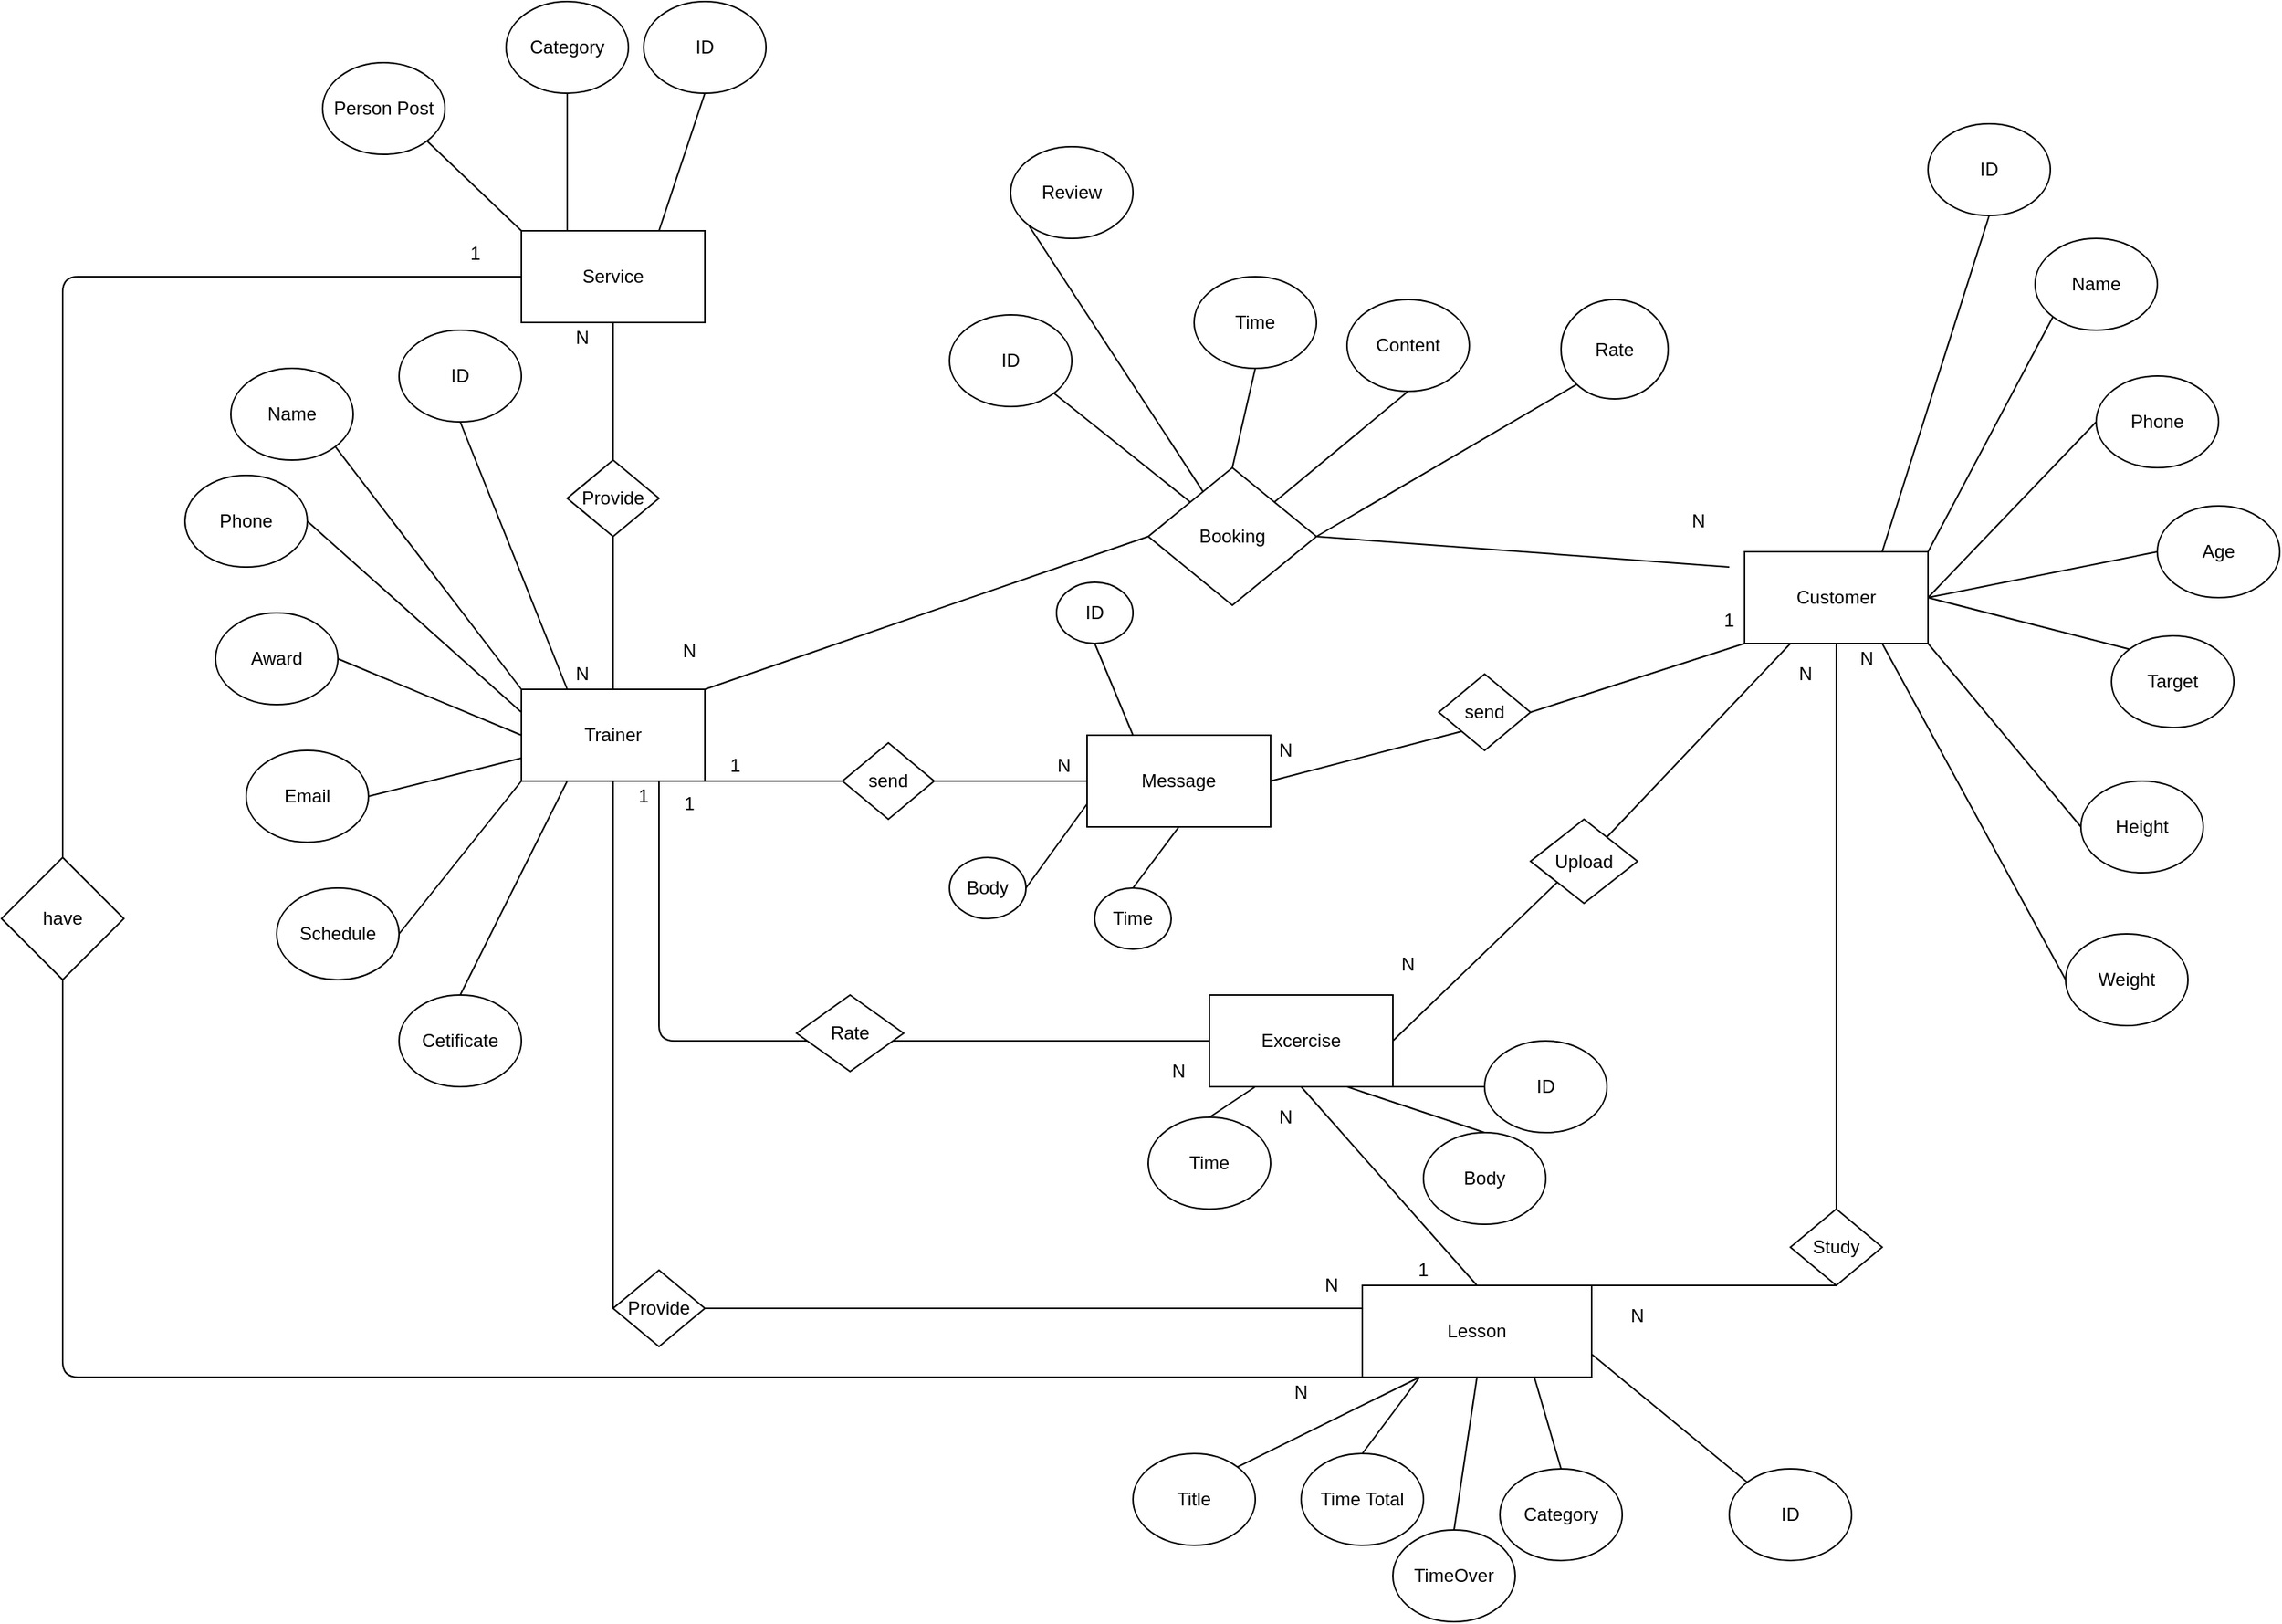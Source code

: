<mxfile version="13.9.6" type="github">
  <diagram id="C5RBs43oDa-KdzZeNtuy" name="Page-1">
    <mxGraphModel dx="998" dy="548" grid="1" gridSize="10" guides="1" tooltips="1" connect="1" arrows="1" fold="1" page="1" pageScale="1" pageWidth="2339" pageHeight="3300" math="0" shadow="0">
      <root>
        <mxCell id="WIyWlLk6GJQsqaUBKTNV-0" />
        <mxCell id="WIyWlLk6GJQsqaUBKTNV-1" parent="WIyWlLk6GJQsqaUBKTNV-0" />
        <mxCell id="ReeH3Xt1Pkfj4cLhiJu3-0" value="Message" style="rounded=0;whiteSpace=wrap;html=1;" parent="WIyWlLk6GJQsqaUBKTNV-1" vertex="1">
          <mxGeometry x="1190" y="980" width="120" height="60" as="geometry" />
        </mxCell>
        <mxCell id="ReeH3Xt1Pkfj4cLhiJu3-1" value="Lesson" style="rounded=0;whiteSpace=wrap;html=1;" parent="WIyWlLk6GJQsqaUBKTNV-1" vertex="1">
          <mxGeometry x="1370" y="1340" width="150" height="60" as="geometry" />
        </mxCell>
        <mxCell id="ReeH3Xt1Pkfj4cLhiJu3-2" value="Service" style="rounded=0;whiteSpace=wrap;html=1;" parent="WIyWlLk6GJQsqaUBKTNV-1" vertex="1">
          <mxGeometry x="820" y="650" width="120" height="60" as="geometry" />
        </mxCell>
        <mxCell id="ReeH3Xt1Pkfj4cLhiJu3-6" value="Trainer" style="rounded=0;whiteSpace=wrap;html=1;" parent="WIyWlLk6GJQsqaUBKTNV-1" vertex="1">
          <mxGeometry x="820" y="950" width="120" height="60" as="geometry" />
        </mxCell>
        <mxCell id="ReeH3Xt1Pkfj4cLhiJu3-4" value="Customer" style="rounded=0;whiteSpace=wrap;html=1;" parent="WIyWlLk6GJQsqaUBKTNV-1" vertex="1">
          <mxGeometry x="1620" y="860" width="120" height="60" as="geometry" />
        </mxCell>
        <mxCell id="ReeH3Xt1Pkfj4cLhiJu3-18" value="" style="endArrow=none;html=1;exitX=1;exitY=0.5;exitDx=0;exitDy=0;entryX=0.5;entryY=1;entryDx=0;entryDy=0;" parent="WIyWlLk6GJQsqaUBKTNV-1" source="ReeH3Xt1Pkfj4cLhiJu3-100" edge="1">
          <mxGeometry width="50" height="50" relative="1" as="geometry">
            <mxPoint x="1060" y="890" as="sourcePoint" />
            <mxPoint x="1610" y="870" as="targetPoint" />
          </mxGeometry>
        </mxCell>
        <mxCell id="ReeH3Xt1Pkfj4cLhiJu3-19" value="" style="endArrow=none;html=1;entryX=0.5;entryY=1;entryDx=0;entryDy=0;exitX=0.5;exitY=0;exitDx=0;exitDy=0;" parent="WIyWlLk6GJQsqaUBKTNV-1" source="ReeH3Xt1Pkfj4cLhiJu3-6" target="ReeH3Xt1Pkfj4cLhiJu3-2" edge="1">
          <mxGeometry width="50" height="50" relative="1" as="geometry">
            <mxPoint x="990" y="890" as="sourcePoint" />
            <mxPoint x="1040" y="840" as="targetPoint" />
          </mxGeometry>
        </mxCell>
        <mxCell id="ReeH3Xt1Pkfj4cLhiJu3-20" value="" style="endArrow=none;html=1;entryX=0.5;entryY=1;entryDx=0;entryDy=0;exitX=0.5;exitY=0;exitDx=0;exitDy=0;" parent="WIyWlLk6GJQsqaUBKTNV-1" source="ReeH3Xt1Pkfj4cLhiJu3-107" target="ReeH3Xt1Pkfj4cLhiJu3-4" edge="1">
          <mxGeometry width="50" height="50" relative="1" as="geometry">
            <mxPoint x="1480" y="1050" as="sourcePoint" />
            <mxPoint x="1530" y="1000" as="targetPoint" />
          </mxGeometry>
        </mxCell>
        <mxCell id="ReeH3Xt1Pkfj4cLhiJu3-21" value="" style="endArrow=none;html=1;exitX=0;exitY=0.5;exitDx=0;exitDy=0;entryX=0.5;entryY=1;entryDx=0;entryDy=0;" parent="WIyWlLk6GJQsqaUBKTNV-1" source="ReeH3Xt1Pkfj4cLhiJu3-108" target="ReeH3Xt1Pkfj4cLhiJu3-6" edge="1">
          <mxGeometry width="50" height="50" relative="1" as="geometry">
            <mxPoint x="1300" y="1000" as="sourcePoint" />
            <mxPoint x="980" y="1080" as="targetPoint" />
            <Array as="points" />
          </mxGeometry>
        </mxCell>
        <mxCell id="ReeH3Xt1Pkfj4cLhiJu3-23" value="" style="endArrow=none;html=1;exitX=1;exitY=0.5;exitDx=0;exitDy=0;entryX=0;entryY=0.5;entryDx=0;entryDy=0;" parent="WIyWlLk6GJQsqaUBKTNV-1" source="ReeH3Xt1Pkfj4cLhiJu3-106" target="ReeH3Xt1Pkfj4cLhiJu3-0" edge="1">
          <mxGeometry width="50" height="50" relative="1" as="geometry">
            <mxPoint x="1300" y="920" as="sourcePoint" />
            <mxPoint x="1350" y="870" as="targetPoint" />
          </mxGeometry>
        </mxCell>
        <mxCell id="ReeH3Xt1Pkfj4cLhiJu3-24" value="" style="endArrow=none;html=1;exitX=1;exitY=0.5;exitDx=0;exitDy=0;entryX=0;entryY=1;entryDx=0;entryDy=0;" parent="WIyWlLk6GJQsqaUBKTNV-1" source="ReeH3Xt1Pkfj4cLhiJu3-104" target="ReeH3Xt1Pkfj4cLhiJu3-4" edge="1">
          <mxGeometry width="50" height="50" relative="1" as="geometry">
            <mxPoint x="1300" y="920" as="sourcePoint" />
            <mxPoint x="1350" y="870" as="targetPoint" />
          </mxGeometry>
        </mxCell>
        <mxCell id="ReeH3Xt1Pkfj4cLhiJu3-25" value="ID" style="ellipse;whiteSpace=wrap;html=1;" parent="WIyWlLk6GJQsqaUBKTNV-1" vertex="1">
          <mxGeometry x="1740" y="580" width="80" height="60" as="geometry" />
        </mxCell>
        <mxCell id="ReeH3Xt1Pkfj4cLhiJu3-26" value="Phone" style="ellipse;whiteSpace=wrap;html=1;" parent="WIyWlLk6GJQsqaUBKTNV-1" vertex="1">
          <mxGeometry x="1850" y="745" width="80" height="60" as="geometry" />
        </mxCell>
        <mxCell id="ReeH3Xt1Pkfj4cLhiJu3-27" value="Age" style="ellipse;whiteSpace=wrap;html=1;" parent="WIyWlLk6GJQsqaUBKTNV-1" vertex="1">
          <mxGeometry x="1890" y="830" width="80" height="60" as="geometry" />
        </mxCell>
        <mxCell id="ReeH3Xt1Pkfj4cLhiJu3-28" value="Name" style="ellipse;whiteSpace=wrap;html=1;" parent="WIyWlLk6GJQsqaUBKTNV-1" vertex="1">
          <mxGeometry x="1810" y="655" width="80" height="60" as="geometry" />
        </mxCell>
        <mxCell id="ReeH3Xt1Pkfj4cLhiJu3-29" value="Target" style="ellipse;whiteSpace=wrap;html=1;" parent="WIyWlLk6GJQsqaUBKTNV-1" vertex="1">
          <mxGeometry x="1860" y="915" width="80" height="60" as="geometry" />
        </mxCell>
        <mxCell id="ReeH3Xt1Pkfj4cLhiJu3-30" value="Height" style="ellipse;whiteSpace=wrap;html=1;" parent="WIyWlLk6GJQsqaUBKTNV-1" vertex="1">
          <mxGeometry x="1840" y="1010" width="80" height="60" as="geometry" />
        </mxCell>
        <mxCell id="ReeH3Xt1Pkfj4cLhiJu3-31" value="Weight" style="ellipse;whiteSpace=wrap;html=1;" parent="WIyWlLk6GJQsqaUBKTNV-1" vertex="1">
          <mxGeometry x="1830" y="1110" width="80" height="60" as="geometry" />
        </mxCell>
        <mxCell id="ReeH3Xt1Pkfj4cLhiJu3-32" value="" style="endArrow=none;html=1;entryX=0.5;entryY=1;entryDx=0;entryDy=0;exitX=0.75;exitY=0;exitDx=0;exitDy=0;" parent="WIyWlLk6GJQsqaUBKTNV-1" source="ReeH3Xt1Pkfj4cLhiJu3-4" target="ReeH3Xt1Pkfj4cLhiJu3-25" edge="1">
          <mxGeometry width="50" height="50" relative="1" as="geometry">
            <mxPoint x="1600" y="880" as="sourcePoint" />
            <mxPoint x="1650" y="830" as="targetPoint" />
          </mxGeometry>
        </mxCell>
        <mxCell id="ReeH3Xt1Pkfj4cLhiJu3-33" value="" style="endArrow=none;html=1;entryX=0;entryY=1;entryDx=0;entryDy=0;exitX=1;exitY=0;exitDx=0;exitDy=0;" parent="WIyWlLk6GJQsqaUBKTNV-1" source="ReeH3Xt1Pkfj4cLhiJu3-4" target="ReeH3Xt1Pkfj4cLhiJu3-28" edge="1">
          <mxGeometry width="50" height="50" relative="1" as="geometry">
            <mxPoint x="1650" y="880" as="sourcePoint" />
            <mxPoint x="1670" y="850" as="targetPoint" />
          </mxGeometry>
        </mxCell>
        <mxCell id="ReeH3Xt1Pkfj4cLhiJu3-34" value="" style="endArrow=none;html=1;entryX=0;entryY=0.5;entryDx=0;entryDy=0;exitX=1;exitY=0.5;exitDx=0;exitDy=0;" parent="WIyWlLk6GJQsqaUBKTNV-1" source="ReeH3Xt1Pkfj4cLhiJu3-4" target="ReeH3Xt1Pkfj4cLhiJu3-26" edge="1">
          <mxGeometry width="50" height="50" relative="1" as="geometry">
            <mxPoint x="1650" y="890" as="sourcePoint" />
            <mxPoint x="1690" y="840" as="targetPoint" />
          </mxGeometry>
        </mxCell>
        <mxCell id="ReeH3Xt1Pkfj4cLhiJu3-35" value="" style="endArrow=none;html=1;entryX=0;entryY=0.5;entryDx=0;entryDy=0;exitX=1;exitY=0.5;exitDx=0;exitDy=0;" parent="WIyWlLk6GJQsqaUBKTNV-1" source="ReeH3Xt1Pkfj4cLhiJu3-4" target="ReeH3Xt1Pkfj4cLhiJu3-27" edge="1">
          <mxGeometry width="50" height="50" relative="1" as="geometry">
            <mxPoint x="1640" y="910" as="sourcePoint" />
            <mxPoint x="1690" y="850" as="targetPoint" />
          </mxGeometry>
        </mxCell>
        <mxCell id="ReeH3Xt1Pkfj4cLhiJu3-36" value="" style="endArrow=none;html=1;entryX=0;entryY=0;entryDx=0;entryDy=0;exitX=1;exitY=0.5;exitDx=0;exitDy=0;" parent="WIyWlLk6GJQsqaUBKTNV-1" source="ReeH3Xt1Pkfj4cLhiJu3-4" target="ReeH3Xt1Pkfj4cLhiJu3-29" edge="1">
          <mxGeometry width="50" height="50" relative="1" as="geometry">
            <mxPoint x="1650" y="915" as="sourcePoint" />
            <mxPoint x="1690" y="865" as="targetPoint" />
          </mxGeometry>
        </mxCell>
        <mxCell id="ReeH3Xt1Pkfj4cLhiJu3-37" value="" style="endArrow=none;html=1;entryX=0;entryY=0.5;entryDx=0;entryDy=0;exitX=1;exitY=1;exitDx=0;exitDy=0;" parent="WIyWlLk6GJQsqaUBKTNV-1" source="ReeH3Xt1Pkfj4cLhiJu3-4" target="ReeH3Xt1Pkfj4cLhiJu3-30" edge="1">
          <mxGeometry width="50" height="50" relative="1" as="geometry">
            <mxPoint x="1650" y="940" as="sourcePoint" />
            <mxPoint x="1690" y="890" as="targetPoint" />
          </mxGeometry>
        </mxCell>
        <mxCell id="ReeH3Xt1Pkfj4cLhiJu3-38" value="" style="endArrow=none;html=1;entryX=0;entryY=0.5;entryDx=0;entryDy=0;exitX=0.75;exitY=1;exitDx=0;exitDy=0;" parent="WIyWlLk6GJQsqaUBKTNV-1" source="ReeH3Xt1Pkfj4cLhiJu3-4" target="ReeH3Xt1Pkfj4cLhiJu3-31" edge="1">
          <mxGeometry width="50" height="50" relative="1" as="geometry">
            <mxPoint x="1620" y="940" as="sourcePoint" />
            <mxPoint x="1660" y="890" as="targetPoint" />
          </mxGeometry>
        </mxCell>
        <mxCell id="ReeH3Xt1Pkfj4cLhiJu3-42" value="ID" style="ellipse;whiteSpace=wrap;html=1;" parent="WIyWlLk6GJQsqaUBKTNV-1" vertex="1">
          <mxGeometry x="1610" y="1460" width="80" height="60" as="geometry" />
        </mxCell>
        <mxCell id="ReeH3Xt1Pkfj4cLhiJu3-43" value="Category" style="ellipse;whiteSpace=wrap;html=1;" parent="WIyWlLk6GJQsqaUBKTNV-1" vertex="1">
          <mxGeometry x="1460" y="1460" width="80" height="60" as="geometry" />
        </mxCell>
        <mxCell id="ReeH3Xt1Pkfj4cLhiJu3-44" value="Time Total" style="ellipse;whiteSpace=wrap;html=1;" parent="WIyWlLk6GJQsqaUBKTNV-1" vertex="1">
          <mxGeometry x="1330" y="1450" width="80" height="60" as="geometry" />
        </mxCell>
        <mxCell id="ReeH3Xt1Pkfj4cLhiJu3-45" value="Title" style="ellipse;whiteSpace=wrap;html=1;" parent="WIyWlLk6GJQsqaUBKTNV-1" vertex="1">
          <mxGeometry x="1220" y="1450" width="80" height="60" as="geometry" />
        </mxCell>
        <mxCell id="ReeH3Xt1Pkfj4cLhiJu3-46" value="" style="endArrow=none;html=1;exitX=1;exitY=0;exitDx=0;exitDy=0;entryX=0.25;entryY=1;entryDx=0;entryDy=0;" parent="WIyWlLk6GJQsqaUBKTNV-1" source="ReeH3Xt1Pkfj4cLhiJu3-45" target="ReeH3Xt1Pkfj4cLhiJu3-1" edge="1">
          <mxGeometry width="50" height="50" relative="1" as="geometry">
            <mxPoint x="1280" y="1160" as="sourcePoint" />
            <mxPoint x="1330" y="1110" as="targetPoint" />
          </mxGeometry>
        </mxCell>
        <mxCell id="ReeH3Xt1Pkfj4cLhiJu3-48" value="" style="endArrow=none;html=1;entryX=0.25;entryY=1;entryDx=0;entryDy=0;exitX=0.5;exitY=0;exitDx=0;exitDy=0;" parent="WIyWlLk6GJQsqaUBKTNV-1" source="ReeH3Xt1Pkfj4cLhiJu3-44" target="ReeH3Xt1Pkfj4cLhiJu3-1" edge="1">
          <mxGeometry width="50" height="50" relative="1" as="geometry">
            <mxPoint x="1350" y="1180" as="sourcePoint" />
            <mxPoint x="1400" y="1130" as="targetPoint" />
          </mxGeometry>
        </mxCell>
        <mxCell id="ReeH3Xt1Pkfj4cLhiJu3-49" value="" style="endArrow=none;html=1;entryX=0.75;entryY=1;entryDx=0;entryDy=0;exitX=0.5;exitY=0;exitDx=0;exitDy=0;" parent="WIyWlLk6GJQsqaUBKTNV-1" source="ReeH3Xt1Pkfj4cLhiJu3-43" target="ReeH3Xt1Pkfj4cLhiJu3-1" edge="1">
          <mxGeometry width="50" height="50" relative="1" as="geometry">
            <mxPoint x="1440" y="1190" as="sourcePoint" />
            <mxPoint x="1447.5" y="1110" as="targetPoint" />
          </mxGeometry>
        </mxCell>
        <mxCell id="ReeH3Xt1Pkfj4cLhiJu3-50" value="" style="endArrow=none;html=1;exitX=1;exitY=0.75;exitDx=0;exitDy=0;entryX=0;entryY=0;entryDx=0;entryDy=0;" parent="WIyWlLk6GJQsqaUBKTNV-1" source="ReeH3Xt1Pkfj4cLhiJu3-1" target="ReeH3Xt1Pkfj4cLhiJu3-42" edge="1">
          <mxGeometry width="50" height="50" relative="1" as="geometry">
            <mxPoint x="1490" y="1140" as="sourcePoint" />
            <mxPoint x="1540" y="1090" as="targetPoint" />
          </mxGeometry>
        </mxCell>
        <mxCell id="ReeH3Xt1Pkfj4cLhiJu3-53" value="Review" style="ellipse;whiteSpace=wrap;html=1;" parent="WIyWlLk6GJQsqaUBKTNV-1" vertex="1">
          <mxGeometry x="1140" y="595" width="80" height="60" as="geometry" />
        </mxCell>
        <mxCell id="ReeH3Xt1Pkfj4cLhiJu3-55" value="ID" style="ellipse;whiteSpace=wrap;html=1;" parent="WIyWlLk6GJQsqaUBKTNV-1" vertex="1">
          <mxGeometry x="900" y="500" width="80" height="60" as="geometry" />
        </mxCell>
        <mxCell id="ReeH3Xt1Pkfj4cLhiJu3-56" value="Category" style="ellipse;whiteSpace=wrap;html=1;" parent="WIyWlLk6GJQsqaUBKTNV-1" vertex="1">
          <mxGeometry x="810" y="500" width="80" height="60" as="geometry" />
        </mxCell>
        <mxCell id="ReeH3Xt1Pkfj4cLhiJu3-57" value="Person Post" style="ellipse;whiteSpace=wrap;html=1;" parent="WIyWlLk6GJQsqaUBKTNV-1" vertex="1">
          <mxGeometry x="690" y="540" width="80" height="60" as="geometry" />
        </mxCell>
        <mxCell id="ReeH3Xt1Pkfj4cLhiJu3-58" value="Name" style="ellipse;whiteSpace=wrap;html=1;" parent="WIyWlLk6GJQsqaUBKTNV-1" vertex="1">
          <mxGeometry x="630" y="740" width="80" height="60" as="geometry" />
        </mxCell>
        <mxCell id="ReeH3Xt1Pkfj4cLhiJu3-59" value="Phone" style="ellipse;whiteSpace=wrap;html=1;" parent="WIyWlLk6GJQsqaUBKTNV-1" vertex="1">
          <mxGeometry x="600" y="810" width="80" height="60" as="geometry" />
        </mxCell>
        <mxCell id="ReeH3Xt1Pkfj4cLhiJu3-60" value="Email" style="ellipse;whiteSpace=wrap;html=1;" parent="WIyWlLk6GJQsqaUBKTNV-1" vertex="1">
          <mxGeometry x="640" y="990" width="80" height="60" as="geometry" />
        </mxCell>
        <mxCell id="ReeH3Xt1Pkfj4cLhiJu3-61" value="Schedule" style="ellipse;whiteSpace=wrap;html=1;" parent="WIyWlLk6GJQsqaUBKTNV-1" vertex="1">
          <mxGeometry x="660" y="1080" width="80" height="60" as="geometry" />
        </mxCell>
        <mxCell id="ReeH3Xt1Pkfj4cLhiJu3-62" value="Cetificate" style="ellipse;whiteSpace=wrap;html=1;" parent="WIyWlLk6GJQsqaUBKTNV-1" vertex="1">
          <mxGeometry x="740" y="1150" width="80" height="60" as="geometry" />
        </mxCell>
        <mxCell id="ReeH3Xt1Pkfj4cLhiJu3-63" value="ID" style="ellipse;whiteSpace=wrap;html=1;" parent="WIyWlLk6GJQsqaUBKTNV-1" vertex="1">
          <mxGeometry x="740" y="715" width="80" height="60" as="geometry" />
        </mxCell>
        <mxCell id="ReeH3Xt1Pkfj4cLhiJu3-64" value="Award" style="ellipse;whiteSpace=wrap;html=1;" parent="WIyWlLk6GJQsqaUBKTNV-1" vertex="1">
          <mxGeometry x="620" y="900" width="80" height="60" as="geometry" />
        </mxCell>
        <mxCell id="ReeH3Xt1Pkfj4cLhiJu3-65" value="Content" style="ellipse;whiteSpace=wrap;html=1;" parent="WIyWlLk6GJQsqaUBKTNV-1" vertex="1">
          <mxGeometry x="1360" y="695" width="80" height="60" as="geometry" />
        </mxCell>
        <mxCell id="ReeH3Xt1Pkfj4cLhiJu3-66" value="Time" style="ellipse;whiteSpace=wrap;html=1;" parent="WIyWlLk6GJQsqaUBKTNV-1" vertex="1">
          <mxGeometry x="1260" y="680" width="80" height="60" as="geometry" />
        </mxCell>
        <mxCell id="ReeH3Xt1Pkfj4cLhiJu3-67" value="ID" style="ellipse;whiteSpace=wrap;html=1;" parent="WIyWlLk6GJQsqaUBKTNV-1" vertex="1">
          <mxGeometry x="1100" y="705" width="80" height="60" as="geometry" />
        </mxCell>
        <mxCell id="ReeH3Xt1Pkfj4cLhiJu3-68" value="Body" style="ellipse;whiteSpace=wrap;html=1;" parent="WIyWlLk6GJQsqaUBKTNV-1" vertex="1">
          <mxGeometry x="1100" y="1060" width="50" height="40" as="geometry" />
        </mxCell>
        <mxCell id="ReeH3Xt1Pkfj4cLhiJu3-69" value="Time" style="ellipse;whiteSpace=wrap;html=1;" parent="WIyWlLk6GJQsqaUBKTNV-1" vertex="1">
          <mxGeometry x="1195" y="1080" width="50" height="40" as="geometry" />
        </mxCell>
        <mxCell id="ReeH3Xt1Pkfj4cLhiJu3-70" value="ID" style="ellipse;whiteSpace=wrap;html=1;" parent="WIyWlLk6GJQsqaUBKTNV-1" vertex="1">
          <mxGeometry x="1170" y="880" width="50" height="40" as="geometry" />
        </mxCell>
        <mxCell id="ReeH3Xt1Pkfj4cLhiJu3-73" value="" style="endArrow=none;html=1;entryX=0;entryY=1;entryDx=0;entryDy=0;" parent="WIyWlLk6GJQsqaUBKTNV-1" source="ReeH3Xt1Pkfj4cLhiJu3-100" target="ReeH3Xt1Pkfj4cLhiJu3-53" edge="1">
          <mxGeometry width="50" height="50" relative="1" as="geometry">
            <mxPoint x="1320" y="520" as="sourcePoint" />
            <mxPoint x="1430" y="590" as="targetPoint" />
          </mxGeometry>
        </mxCell>
        <mxCell id="ReeH3Xt1Pkfj4cLhiJu3-75" value="" style="endArrow=none;html=1;entryX=0.75;entryY=0;entryDx=0;entryDy=0;exitX=0.5;exitY=1;exitDx=0;exitDy=0;" parent="WIyWlLk6GJQsqaUBKTNV-1" source="ReeH3Xt1Pkfj4cLhiJu3-55" target="ReeH3Xt1Pkfj4cLhiJu3-2" edge="1">
          <mxGeometry width="50" height="50" relative="1" as="geometry">
            <mxPoint x="1110" y="850" as="sourcePoint" />
            <mxPoint x="1190" y="830" as="targetPoint" />
          </mxGeometry>
        </mxCell>
        <mxCell id="ReeH3Xt1Pkfj4cLhiJu3-76" value="" style="endArrow=none;html=1;exitX=0.25;exitY=0;exitDx=0;exitDy=0;entryX=0.5;entryY=1;entryDx=0;entryDy=0;" parent="WIyWlLk6GJQsqaUBKTNV-1" source="ReeH3Xt1Pkfj4cLhiJu3-2" target="ReeH3Xt1Pkfj4cLhiJu3-56" edge="1">
          <mxGeometry width="50" height="50" relative="1" as="geometry">
            <mxPoint x="1150" y="890" as="sourcePoint" />
            <mxPoint x="1200" y="840" as="targetPoint" />
          </mxGeometry>
        </mxCell>
        <mxCell id="ReeH3Xt1Pkfj4cLhiJu3-77" value="" style="endArrow=none;html=1;exitX=0;exitY=0;exitDx=0;exitDy=0;entryX=1;entryY=1;entryDx=0;entryDy=0;" parent="WIyWlLk6GJQsqaUBKTNV-1" source="ReeH3Xt1Pkfj4cLhiJu3-2" target="ReeH3Xt1Pkfj4cLhiJu3-57" edge="1">
          <mxGeometry width="50" height="50" relative="1" as="geometry">
            <mxPoint x="1160" y="900" as="sourcePoint" />
            <mxPoint x="1210" y="850" as="targetPoint" />
          </mxGeometry>
        </mxCell>
        <mxCell id="ReeH3Xt1Pkfj4cLhiJu3-78" value="" style="endArrow=none;html=1;exitX=0;exitY=0;exitDx=0;exitDy=0;entryX=1;entryY=1;entryDx=0;entryDy=0;" parent="WIyWlLk6GJQsqaUBKTNV-1" source="ReeH3Xt1Pkfj4cLhiJu3-100" target="ReeH3Xt1Pkfj4cLhiJu3-67" edge="1">
          <mxGeometry width="50" height="50" relative="1" as="geometry">
            <mxPoint x="1220" y="790" as="sourcePoint" />
            <mxPoint x="1220" y="860" as="targetPoint" />
          </mxGeometry>
        </mxCell>
        <mxCell id="ReeH3Xt1Pkfj4cLhiJu3-79" value="" style="endArrow=none;html=1;entryX=0.5;entryY=0;entryDx=0;entryDy=0;exitX=0.5;exitY=1;exitDx=0;exitDy=0;" parent="WIyWlLk6GJQsqaUBKTNV-1" source="ReeH3Xt1Pkfj4cLhiJu3-66" target="ReeH3Xt1Pkfj4cLhiJu3-100" edge="1">
          <mxGeometry width="50" height="50" relative="1" as="geometry">
            <mxPoint x="1180" y="920" as="sourcePoint" />
            <mxPoint x="1280" y="790" as="targetPoint" />
          </mxGeometry>
        </mxCell>
        <mxCell id="ReeH3Xt1Pkfj4cLhiJu3-80" value="" style="endArrow=none;html=1;entryX=1;entryY=0;entryDx=0;entryDy=0;exitX=0.5;exitY=1;exitDx=0;exitDy=0;" parent="WIyWlLk6GJQsqaUBKTNV-1" source="ReeH3Xt1Pkfj4cLhiJu3-65" target="ReeH3Xt1Pkfj4cLhiJu3-100" edge="1">
          <mxGeometry width="50" height="50" relative="1" as="geometry">
            <mxPoint x="1190" y="930" as="sourcePoint" />
            <mxPoint x="1340" y="790" as="targetPoint" />
          </mxGeometry>
        </mxCell>
        <mxCell id="ReeH3Xt1Pkfj4cLhiJu3-81" value="" style="endArrow=none;html=1;exitX=0.25;exitY=0;exitDx=0;exitDy=0;entryX=0.5;entryY=1;entryDx=0;entryDy=0;" parent="WIyWlLk6GJQsqaUBKTNV-1" source="ReeH3Xt1Pkfj4cLhiJu3-0" target="ReeH3Xt1Pkfj4cLhiJu3-70" edge="1">
          <mxGeometry width="50" height="50" relative="1" as="geometry">
            <mxPoint x="1200" y="940" as="sourcePoint" />
            <mxPoint x="1250" y="890" as="targetPoint" />
          </mxGeometry>
        </mxCell>
        <mxCell id="ReeH3Xt1Pkfj4cLhiJu3-82" value="" style="endArrow=none;html=1;exitX=1;exitY=0.5;exitDx=0;exitDy=0;entryX=0;entryY=0.75;entryDx=0;entryDy=0;" parent="WIyWlLk6GJQsqaUBKTNV-1" source="ReeH3Xt1Pkfj4cLhiJu3-68" target="ReeH3Xt1Pkfj4cLhiJu3-0" edge="1">
          <mxGeometry width="50" height="50" relative="1" as="geometry">
            <mxPoint x="1210" y="950" as="sourcePoint" />
            <mxPoint x="1260" y="900" as="targetPoint" />
          </mxGeometry>
        </mxCell>
        <mxCell id="ReeH3Xt1Pkfj4cLhiJu3-83" value="" style="endArrow=none;html=1;exitX=0.5;exitY=1;exitDx=0;exitDy=0;entryX=0.5;entryY=0;entryDx=0;entryDy=0;" parent="WIyWlLk6GJQsqaUBKTNV-1" source="ReeH3Xt1Pkfj4cLhiJu3-0" target="ReeH3Xt1Pkfj4cLhiJu3-69" edge="1">
          <mxGeometry width="50" height="50" relative="1" as="geometry">
            <mxPoint x="1220" y="960" as="sourcePoint" />
            <mxPoint x="1270" y="910" as="targetPoint" />
          </mxGeometry>
        </mxCell>
        <mxCell id="ReeH3Xt1Pkfj4cLhiJu3-84" value="" style="endArrow=none;html=1;exitX=0.25;exitY=0;exitDx=0;exitDy=0;entryX=0.5;entryY=1;entryDx=0;entryDy=0;" parent="WIyWlLk6GJQsqaUBKTNV-1" source="ReeH3Xt1Pkfj4cLhiJu3-6" target="ReeH3Xt1Pkfj4cLhiJu3-63" edge="1">
          <mxGeometry width="50" height="50" relative="1" as="geometry">
            <mxPoint x="1230" y="970" as="sourcePoint" />
            <mxPoint x="1280" y="920" as="targetPoint" />
          </mxGeometry>
        </mxCell>
        <mxCell id="ReeH3Xt1Pkfj4cLhiJu3-85" value="" style="endArrow=none;html=1;exitX=0;exitY=0;exitDx=0;exitDy=0;entryX=1;entryY=1;entryDx=0;entryDy=0;" parent="WIyWlLk6GJQsqaUBKTNV-1" source="ReeH3Xt1Pkfj4cLhiJu3-6" target="ReeH3Xt1Pkfj4cLhiJu3-58" edge="1">
          <mxGeometry width="50" height="50" relative="1" as="geometry">
            <mxPoint x="1240" y="980" as="sourcePoint" />
            <mxPoint x="1290" y="930" as="targetPoint" />
          </mxGeometry>
        </mxCell>
        <mxCell id="ReeH3Xt1Pkfj4cLhiJu3-86" value="" style="endArrow=none;html=1;exitX=0;exitY=0.25;exitDx=0;exitDy=0;entryX=1;entryY=0.5;entryDx=0;entryDy=0;" parent="WIyWlLk6GJQsqaUBKTNV-1" source="ReeH3Xt1Pkfj4cLhiJu3-6" target="ReeH3Xt1Pkfj4cLhiJu3-59" edge="1">
          <mxGeometry width="50" height="50" relative="1" as="geometry">
            <mxPoint x="1250" y="990" as="sourcePoint" />
            <mxPoint x="1300" y="940" as="targetPoint" />
          </mxGeometry>
        </mxCell>
        <mxCell id="ReeH3Xt1Pkfj4cLhiJu3-87" value="" style="endArrow=none;html=1;exitX=0;exitY=0.5;exitDx=0;exitDy=0;entryX=1;entryY=0.5;entryDx=0;entryDy=0;" parent="WIyWlLk6GJQsqaUBKTNV-1" source="ReeH3Xt1Pkfj4cLhiJu3-6" target="ReeH3Xt1Pkfj4cLhiJu3-64" edge="1">
          <mxGeometry width="50" height="50" relative="1" as="geometry">
            <mxPoint x="1260" y="1000" as="sourcePoint" />
            <mxPoint x="1310" y="950" as="targetPoint" />
          </mxGeometry>
        </mxCell>
        <mxCell id="ReeH3Xt1Pkfj4cLhiJu3-88" value="" style="endArrow=none;html=1;exitX=0;exitY=0.75;exitDx=0;exitDy=0;entryX=1;entryY=0.5;entryDx=0;entryDy=0;" parent="WIyWlLk6GJQsqaUBKTNV-1" source="ReeH3Xt1Pkfj4cLhiJu3-6" target="ReeH3Xt1Pkfj4cLhiJu3-60" edge="1">
          <mxGeometry width="50" height="50" relative="1" as="geometry">
            <mxPoint x="1270" y="1010" as="sourcePoint" />
            <mxPoint x="1320" y="960" as="targetPoint" />
          </mxGeometry>
        </mxCell>
        <mxCell id="ReeH3Xt1Pkfj4cLhiJu3-89" value="" style="endArrow=none;html=1;exitX=1;exitY=0.5;exitDx=0;exitDy=0;entryX=0;entryY=1;entryDx=0;entryDy=0;" parent="WIyWlLk6GJQsqaUBKTNV-1" source="ReeH3Xt1Pkfj4cLhiJu3-61" target="ReeH3Xt1Pkfj4cLhiJu3-6" edge="1">
          <mxGeometry width="50" height="50" relative="1" as="geometry">
            <mxPoint x="1280" y="1020" as="sourcePoint" />
            <mxPoint x="1330" y="970" as="targetPoint" />
          </mxGeometry>
        </mxCell>
        <mxCell id="ReeH3Xt1Pkfj4cLhiJu3-90" value="" style="endArrow=none;html=1;exitX=0.5;exitY=0;exitDx=0;exitDy=0;entryX=0.25;entryY=1;entryDx=0;entryDy=0;" parent="WIyWlLk6GJQsqaUBKTNV-1" source="ReeH3Xt1Pkfj4cLhiJu3-62" target="ReeH3Xt1Pkfj4cLhiJu3-6" edge="1">
          <mxGeometry width="50" height="50" relative="1" as="geometry">
            <mxPoint x="1290" y="1030" as="sourcePoint" />
            <mxPoint x="1340" y="980" as="targetPoint" />
          </mxGeometry>
        </mxCell>
        <mxCell id="ReeH3Xt1Pkfj4cLhiJu3-99" value="Provide" style="rhombus;whiteSpace=wrap;html=1;" parent="WIyWlLk6GJQsqaUBKTNV-1" vertex="1">
          <mxGeometry x="850" y="800" width="60" height="50" as="geometry" />
        </mxCell>
        <mxCell id="ReeH3Xt1Pkfj4cLhiJu3-100" value="Booking" style="rhombus;whiteSpace=wrap;html=1;" parent="WIyWlLk6GJQsqaUBKTNV-1" vertex="1">
          <mxGeometry x="1230" y="805" width="110" height="90" as="geometry" />
        </mxCell>
        <mxCell id="ReeH3Xt1Pkfj4cLhiJu3-101" value="" style="endArrow=none;html=1;entryX=0;entryY=0.5;entryDx=0;entryDy=0;exitX=1;exitY=0;exitDx=0;exitDy=0;" parent="WIyWlLk6GJQsqaUBKTNV-1" source="ReeH3Xt1Pkfj4cLhiJu3-6" target="ReeH3Xt1Pkfj4cLhiJu3-100" edge="1">
          <mxGeometry width="50" height="50" relative="1" as="geometry">
            <mxPoint x="1060" y="905" as="sourcePoint" />
            <mxPoint x="1230" y="905" as="targetPoint" />
          </mxGeometry>
        </mxCell>
        <mxCell id="ReeH3Xt1Pkfj4cLhiJu3-104" value="send" style="rhombus;whiteSpace=wrap;html=1;" parent="WIyWlLk6GJQsqaUBKTNV-1" vertex="1">
          <mxGeometry x="1420" y="940" width="60" height="50" as="geometry" />
        </mxCell>
        <mxCell id="ReeH3Xt1Pkfj4cLhiJu3-105" value="" style="endArrow=none;html=1;exitX=1;exitY=0.5;exitDx=0;exitDy=0;entryX=0;entryY=1;entryDx=0;entryDy=0;" parent="WIyWlLk6GJQsqaUBKTNV-1" source="ReeH3Xt1Pkfj4cLhiJu3-0" target="ReeH3Xt1Pkfj4cLhiJu3-104" edge="1">
          <mxGeometry width="50" height="50" relative="1" as="geometry">
            <mxPoint x="1280.0" y="1000" as="sourcePoint" />
            <mxPoint x="1530" y="940" as="targetPoint" />
          </mxGeometry>
        </mxCell>
        <mxCell id="ReeH3Xt1Pkfj4cLhiJu3-108" value="Provide" style="rhombus;whiteSpace=wrap;html=1;" parent="WIyWlLk6GJQsqaUBKTNV-1" vertex="1">
          <mxGeometry x="880" y="1330" width="60" height="50" as="geometry" />
        </mxCell>
        <mxCell id="ReeH3Xt1Pkfj4cLhiJu3-110" value="" style="endArrow=none;html=1;exitX=1;exitY=0.5;exitDx=0;exitDy=0;entryX=0;entryY=0.25;entryDx=0;entryDy=0;" parent="WIyWlLk6GJQsqaUBKTNV-1" source="ReeH3Xt1Pkfj4cLhiJu3-108" target="ReeH3Xt1Pkfj4cLhiJu3-1" edge="1">
          <mxGeometry width="50" height="50" relative="1" as="geometry">
            <mxPoint x="1380" y="930" as="sourcePoint" />
            <mxPoint x="1430" y="880" as="targetPoint" />
          </mxGeometry>
        </mxCell>
        <mxCell id="ReeH3Xt1Pkfj4cLhiJu3-106" value="send" style="rhombus;whiteSpace=wrap;html=1;" parent="WIyWlLk6GJQsqaUBKTNV-1" vertex="1">
          <mxGeometry x="1030" y="985" width="60" height="50" as="geometry" />
        </mxCell>
        <mxCell id="ReeH3Xt1Pkfj4cLhiJu3-112" value="" style="endArrow=none;html=1;exitX=1;exitY=1;exitDx=0;exitDy=0;entryX=0;entryY=0.5;entryDx=0;entryDy=0;" parent="WIyWlLk6GJQsqaUBKTNV-1" source="ReeH3Xt1Pkfj4cLhiJu3-6" target="ReeH3Xt1Pkfj4cLhiJu3-106" edge="1">
          <mxGeometry width="50" height="50" relative="1" as="geometry">
            <mxPoint x="940" y="1010" as="sourcePoint" />
            <mxPoint x="1160" y="1000" as="targetPoint" />
          </mxGeometry>
        </mxCell>
        <mxCell id="ReeH3Xt1Pkfj4cLhiJu3-107" value="Study" style="rhombus;whiteSpace=wrap;html=1;" parent="WIyWlLk6GJQsqaUBKTNV-1" vertex="1">
          <mxGeometry x="1650" y="1290" width="60" height="50" as="geometry" />
        </mxCell>
        <mxCell id="ReeH3Xt1Pkfj4cLhiJu3-114" value="" style="endArrow=none;html=1;entryX=0.5;entryY=1;entryDx=0;entryDy=0;exitX=1;exitY=0;exitDx=0;exitDy=0;" parent="WIyWlLk6GJQsqaUBKTNV-1" source="ReeH3Xt1Pkfj4cLhiJu3-1" target="ReeH3Xt1Pkfj4cLhiJu3-107" edge="1">
          <mxGeometry width="50" height="50" relative="1" as="geometry">
            <mxPoint x="1470" y="1150" as="sourcePoint" />
            <mxPoint x="1690" y="920" as="targetPoint" />
          </mxGeometry>
        </mxCell>
        <mxCell id="ReeH3Xt1Pkfj4cLhiJu3-118" value="N" style="text;html=1;strokeColor=none;fillColor=none;align=center;verticalAlign=middle;whiteSpace=wrap;rounded=0;" parent="WIyWlLk6GJQsqaUBKTNV-1" vertex="1">
          <mxGeometry x="1300" y="980" width="40" height="20" as="geometry" />
        </mxCell>
        <mxCell id="ReeH3Xt1Pkfj4cLhiJu3-119" value="N" style="text;html=1;strokeColor=none;fillColor=none;align=center;verticalAlign=middle;whiteSpace=wrap;rounded=0;" parent="WIyWlLk6GJQsqaUBKTNV-1" vertex="1">
          <mxGeometry x="1155" y="990" width="40" height="20" as="geometry" />
        </mxCell>
        <mxCell id="ReeH3Xt1Pkfj4cLhiJu3-120" value="1" style="text;html=1;strokeColor=none;fillColor=none;align=center;verticalAlign=middle;whiteSpace=wrap;rounded=0;" parent="WIyWlLk6GJQsqaUBKTNV-1" vertex="1">
          <mxGeometry x="940" y="990" width="40" height="20" as="geometry" />
        </mxCell>
        <mxCell id="ReeH3Xt1Pkfj4cLhiJu3-122" value="N" style="text;html=1;strokeColor=none;fillColor=none;align=center;verticalAlign=middle;whiteSpace=wrap;rounded=0;" parent="WIyWlLk6GJQsqaUBKTNV-1" vertex="1">
          <mxGeometry x="910" y="915" width="40" height="20" as="geometry" />
        </mxCell>
        <mxCell id="ReeH3Xt1Pkfj4cLhiJu3-123" value="N" style="text;html=1;strokeColor=none;fillColor=none;align=center;verticalAlign=middle;whiteSpace=wrap;rounded=0;" parent="WIyWlLk6GJQsqaUBKTNV-1" vertex="1">
          <mxGeometry x="1680" y="920" width="40" height="20" as="geometry" />
        </mxCell>
        <mxCell id="ReeH3Xt1Pkfj4cLhiJu3-125" value="1" style="text;html=1;strokeColor=none;fillColor=none;align=center;verticalAlign=middle;whiteSpace=wrap;rounded=0;" parent="WIyWlLk6GJQsqaUBKTNV-1" vertex="1">
          <mxGeometry x="880" y="1010" width="40" height="20" as="geometry" />
        </mxCell>
        <mxCell id="ReeH3Xt1Pkfj4cLhiJu3-126" value="N" style="text;html=1;strokeColor=none;fillColor=none;align=center;verticalAlign=middle;whiteSpace=wrap;rounded=0;" parent="WIyWlLk6GJQsqaUBKTNV-1" vertex="1">
          <mxGeometry x="1330" y="1330" width="40" height="20" as="geometry" />
        </mxCell>
        <mxCell id="ReeH3Xt1Pkfj4cLhiJu3-128" value="N" style="text;html=1;strokeColor=none;fillColor=none;align=center;verticalAlign=middle;whiteSpace=wrap;rounded=0;" parent="WIyWlLk6GJQsqaUBKTNV-1" vertex="1">
          <mxGeometry x="1530" y="1350" width="40" height="20" as="geometry" />
        </mxCell>
        <mxCell id="ReeH3Xt1Pkfj4cLhiJu3-129" value="N" style="text;html=1;strokeColor=none;fillColor=none;align=center;verticalAlign=middle;whiteSpace=wrap;rounded=0;" parent="WIyWlLk6GJQsqaUBKTNV-1" vertex="1">
          <mxGeometry x="840" y="930" width="40" height="20" as="geometry" />
        </mxCell>
        <mxCell id="ReeH3Xt1Pkfj4cLhiJu3-130" value="N" style="text;html=1;strokeColor=none;fillColor=none;align=center;verticalAlign=middle;whiteSpace=wrap;rounded=0;" parent="WIyWlLk6GJQsqaUBKTNV-1" vertex="1">
          <mxGeometry x="840" y="710" width="40" height="20" as="geometry" />
        </mxCell>
        <mxCell id="4REYapqOr-iFjJKdb2jv-0" value="1" style="text;html=1;strokeColor=none;fillColor=none;align=center;verticalAlign=middle;whiteSpace=wrap;rounded=0;" parent="WIyWlLk6GJQsqaUBKTNV-1" vertex="1">
          <mxGeometry x="1590" y="895" width="40" height="20" as="geometry" />
        </mxCell>
        <mxCell id="R_dNniGwWuZGF0Bj567y-1" value="" style="endArrow=none;html=1;exitX=0;exitY=0.5;exitDx=0;exitDy=0;entryX=0;entryY=1;entryDx=0;entryDy=0;" parent="WIyWlLk6GJQsqaUBKTNV-1" source="ReeH3Xt1Pkfj4cLhiJu3-2" target="ReeH3Xt1Pkfj4cLhiJu3-1" edge="1">
          <mxGeometry width="50" height="50" relative="1" as="geometry">
            <mxPoint x="1260" y="820" as="sourcePoint" />
            <mxPoint x="1310" y="770" as="targetPoint" />
            <Array as="points">
              <mxPoint x="520" y="680" />
              <mxPoint x="520" y="1400" />
            </Array>
          </mxGeometry>
        </mxCell>
        <mxCell id="R_dNniGwWuZGF0Bj567y-2" value="N" style="text;html=1;strokeColor=none;fillColor=none;align=center;verticalAlign=middle;whiteSpace=wrap;rounded=0;" parent="WIyWlLk6GJQsqaUBKTNV-1" vertex="1">
          <mxGeometry x="1310" y="1400" width="40" height="20" as="geometry" />
        </mxCell>
        <mxCell id="R_dNniGwWuZGF0Bj567y-3" value="1" style="text;html=1;strokeColor=none;fillColor=none;align=center;verticalAlign=middle;whiteSpace=wrap;rounded=0;" parent="WIyWlLk6GJQsqaUBKTNV-1" vertex="1">
          <mxGeometry x="770" y="655" width="40" height="20" as="geometry" />
        </mxCell>
        <mxCell id="R_dNniGwWuZGF0Bj567y-6" value="Excercise" style="rounded=0;whiteSpace=wrap;html=1;" parent="WIyWlLk6GJQsqaUBKTNV-1" vertex="1">
          <mxGeometry x="1270" y="1150" width="120" height="60" as="geometry" />
        </mxCell>
        <mxCell id="R_dNniGwWuZGF0Bj567y-7" value="" style="endArrow=none;html=1;entryX=0.25;entryY=1;entryDx=0;entryDy=0;" parent="WIyWlLk6GJQsqaUBKTNV-1" source="R_dNniGwWuZGF0Bj567y-26" target="ReeH3Xt1Pkfj4cLhiJu3-4" edge="1">
          <mxGeometry width="50" height="50" relative="1" as="geometry">
            <mxPoint x="1390" y="1220" as="sourcePoint" />
            <mxPoint x="1440" y="1170" as="targetPoint" />
          </mxGeometry>
        </mxCell>
        <mxCell id="R_dNniGwWuZGF0Bj567y-8" value="" style="endArrow=none;html=1;exitX=0.75;exitY=0;exitDx=0;exitDy=0;entryX=0;entryY=0.5;entryDx=0;entryDy=0;" parent="WIyWlLk6GJQsqaUBKTNV-1" source="ReeH3Xt1Pkfj4cLhiJu3-125" target="R_dNniGwWuZGF0Bj567y-6" edge="1">
          <mxGeometry width="50" height="50" relative="1" as="geometry">
            <mxPoint x="990" y="1220" as="sourcePoint" />
            <mxPoint x="1040" y="1170" as="targetPoint" />
            <Array as="points">
              <mxPoint x="910" y="1180" />
            </Array>
          </mxGeometry>
        </mxCell>
        <mxCell id="R_dNniGwWuZGF0Bj567y-10" value="1" style="text;html=1;strokeColor=none;fillColor=none;align=center;verticalAlign=middle;whiteSpace=wrap;rounded=0;" parent="WIyWlLk6GJQsqaUBKTNV-1" vertex="1">
          <mxGeometry x="910" y="1015" width="40" height="20" as="geometry" />
        </mxCell>
        <mxCell id="R_dNniGwWuZGF0Bj567y-11" value="N" style="text;html=1;strokeColor=none;fillColor=none;align=center;verticalAlign=middle;whiteSpace=wrap;rounded=0;" parent="WIyWlLk6GJQsqaUBKTNV-1" vertex="1">
          <mxGeometry x="1640" y="930" width="40" height="20" as="geometry" />
        </mxCell>
        <mxCell id="R_dNniGwWuZGF0Bj567y-15" value="N" style="text;html=1;strokeColor=none;fillColor=none;align=center;verticalAlign=middle;whiteSpace=wrap;rounded=0;" parent="WIyWlLk6GJQsqaUBKTNV-1" vertex="1">
          <mxGeometry x="1380" y="1120" width="40" height="20" as="geometry" />
        </mxCell>
        <mxCell id="R_dNniGwWuZGF0Bj567y-16" value="N" style="text;html=1;strokeColor=none;fillColor=none;align=center;verticalAlign=middle;whiteSpace=wrap;rounded=0;" parent="WIyWlLk6GJQsqaUBKTNV-1" vertex="1">
          <mxGeometry x="1230" y="1190" width="40" height="20" as="geometry" />
        </mxCell>
        <mxCell id="R_dNniGwWuZGF0Bj567y-19" value="ID" style="ellipse;whiteSpace=wrap;html=1;" parent="WIyWlLk6GJQsqaUBKTNV-1" vertex="1">
          <mxGeometry x="1450" y="1180" width="80" height="60" as="geometry" />
        </mxCell>
        <mxCell id="R_dNniGwWuZGF0Bj567y-21" value="Body" style="ellipse;whiteSpace=wrap;html=1;" parent="WIyWlLk6GJQsqaUBKTNV-1" vertex="1">
          <mxGeometry x="1410" y="1240" width="80" height="60" as="geometry" />
        </mxCell>
        <mxCell id="R_dNniGwWuZGF0Bj567y-22" value="Time" style="ellipse;whiteSpace=wrap;html=1;" parent="WIyWlLk6GJQsqaUBKTNV-1" vertex="1">
          <mxGeometry x="1230" y="1230" width="80" height="60" as="geometry" />
        </mxCell>
        <mxCell id="R_dNniGwWuZGF0Bj567y-23" value="" style="endArrow=none;html=1;exitX=1;exitY=1;exitDx=0;exitDy=0;entryX=0;entryY=0.5;entryDx=0;entryDy=0;" parent="WIyWlLk6GJQsqaUBKTNV-1" source="R_dNniGwWuZGF0Bj567y-6" target="R_dNniGwWuZGF0Bj567y-19" edge="1">
          <mxGeometry width="50" height="50" relative="1" as="geometry">
            <mxPoint x="1480" y="1190" as="sourcePoint" />
            <mxPoint x="1530" y="1140" as="targetPoint" />
          </mxGeometry>
        </mxCell>
        <mxCell id="R_dNniGwWuZGF0Bj567y-24" value="" style="endArrow=none;html=1;entryX=0.75;entryY=1;entryDx=0;entryDy=0;exitX=0.5;exitY=0;exitDx=0;exitDy=0;" parent="WIyWlLk6GJQsqaUBKTNV-1" source="R_dNniGwWuZGF0Bj567y-21" target="R_dNniGwWuZGF0Bj567y-6" edge="1">
          <mxGeometry width="50" height="50" relative="1" as="geometry">
            <mxPoint x="1030" y="1290" as="sourcePoint" />
            <mxPoint x="1080" y="1240" as="targetPoint" />
          </mxGeometry>
        </mxCell>
        <mxCell id="R_dNniGwWuZGF0Bj567y-25" value="" style="endArrow=none;html=1;entryX=0.25;entryY=1;entryDx=0;entryDy=0;exitX=0.5;exitY=0;exitDx=0;exitDy=0;" parent="WIyWlLk6GJQsqaUBKTNV-1" source="R_dNniGwWuZGF0Bj567y-22" target="R_dNniGwWuZGF0Bj567y-6" edge="1">
          <mxGeometry width="50" height="50" relative="1" as="geometry">
            <mxPoint x="1040" y="1290" as="sourcePoint" />
            <mxPoint x="1090" y="1240" as="targetPoint" />
          </mxGeometry>
        </mxCell>
        <mxCell id="R_dNniGwWuZGF0Bj567y-26" value="Upload" style="rhombus;whiteSpace=wrap;html=1;" parent="WIyWlLk6GJQsqaUBKTNV-1" vertex="1">
          <mxGeometry x="1480" y="1035" width="70" height="55" as="geometry" />
        </mxCell>
        <mxCell id="R_dNniGwWuZGF0Bj567y-27" value="" style="endArrow=none;html=1;entryX=0;entryY=1;entryDx=0;entryDy=0;exitX=1;exitY=0.5;exitDx=0;exitDy=0;" parent="WIyWlLk6GJQsqaUBKTNV-1" source="R_dNniGwWuZGF0Bj567y-6" target="R_dNniGwWuZGF0Bj567y-26" edge="1">
          <mxGeometry width="50" height="50" relative="1" as="geometry">
            <mxPoint x="1390" y="1180" as="sourcePoint" />
            <mxPoint x="1650" y="920" as="targetPoint" />
          </mxGeometry>
        </mxCell>
        <mxCell id="R_dNniGwWuZGF0Bj567y-28" value="Rate" style="rhombus;whiteSpace=wrap;html=1;" parent="WIyWlLk6GJQsqaUBKTNV-1" vertex="1">
          <mxGeometry x="1000" y="1150" width="70" height="50" as="geometry" />
        </mxCell>
        <mxCell id="R_dNniGwWuZGF0Bj567y-30" value="have" style="rhombus;whiteSpace=wrap;html=1;" parent="WIyWlLk6GJQsqaUBKTNV-1" vertex="1">
          <mxGeometry x="480" y="1060" width="80" height="80" as="geometry" />
        </mxCell>
        <mxCell id="TmZByMW2_F8E9W7t4yON-0" value="" style="endArrow=none;html=1;entryX=0.5;entryY=1;entryDx=0;entryDy=0;exitX=0.5;exitY=0;exitDx=0;exitDy=0;" parent="WIyWlLk6GJQsqaUBKTNV-1" source="ReeH3Xt1Pkfj4cLhiJu3-1" target="R_dNniGwWuZGF0Bj567y-6" edge="1">
          <mxGeometry width="50" height="50" relative="1" as="geometry">
            <mxPoint x="1330" y="1280" as="sourcePoint" />
            <mxPoint x="1380" y="1230" as="targetPoint" />
          </mxGeometry>
        </mxCell>
        <mxCell id="TmZByMW2_F8E9W7t4yON-1" value="1" style="text;html=1;strokeColor=none;fillColor=none;align=center;verticalAlign=middle;whiteSpace=wrap;rounded=0;" parent="WIyWlLk6GJQsqaUBKTNV-1" vertex="1">
          <mxGeometry x="1390" y="1320" width="40" height="20" as="geometry" />
        </mxCell>
        <mxCell id="TmZByMW2_F8E9W7t4yON-2" value="N" style="text;html=1;strokeColor=none;fillColor=none;align=center;verticalAlign=middle;whiteSpace=wrap;rounded=0;" parent="WIyWlLk6GJQsqaUBKTNV-1" vertex="1">
          <mxGeometry x="1300" y="1220" width="40" height="20" as="geometry" />
        </mxCell>
        <mxCell id="TmZByMW2_F8E9W7t4yON-3" value="TimeOver" style="ellipse;whiteSpace=wrap;html=1;" parent="WIyWlLk6GJQsqaUBKTNV-1" vertex="1">
          <mxGeometry x="1390" y="1500" width="80" height="60" as="geometry" />
        </mxCell>
        <mxCell id="TmZByMW2_F8E9W7t4yON-4" value="" style="endArrow=none;html=1;entryX=0.5;entryY=1;entryDx=0;entryDy=0;exitX=0.5;exitY=0;exitDx=0;exitDy=0;" parent="WIyWlLk6GJQsqaUBKTNV-1" source="TmZByMW2_F8E9W7t4yON-3" target="ReeH3Xt1Pkfj4cLhiJu3-1" edge="1">
          <mxGeometry width="50" height="50" relative="1" as="geometry">
            <mxPoint x="1430" y="1470" as="sourcePoint" />
            <mxPoint x="1480" y="1420" as="targetPoint" />
          </mxGeometry>
        </mxCell>
        <mxCell id="HsX7UwhJUl5iErsf_c1I-0" value="N" style="text;html=1;strokeColor=none;fillColor=none;align=center;verticalAlign=middle;whiteSpace=wrap;rounded=0;" vertex="1" parent="WIyWlLk6GJQsqaUBKTNV-1">
          <mxGeometry x="1570" y="830" width="40" height="20" as="geometry" />
        </mxCell>
        <mxCell id="HsX7UwhJUl5iErsf_c1I-4" value="Rate" style="ellipse;whiteSpace=wrap;html=1;" vertex="1" parent="WIyWlLk6GJQsqaUBKTNV-1">
          <mxGeometry x="1500" y="695" width="70" height="65" as="geometry" />
        </mxCell>
        <mxCell id="HsX7UwhJUl5iErsf_c1I-5" value="" style="endArrow=none;html=1;exitX=1;exitY=0.5;exitDx=0;exitDy=0;entryX=0;entryY=1;entryDx=0;entryDy=0;" edge="1" parent="WIyWlLk6GJQsqaUBKTNV-1" source="ReeH3Xt1Pkfj4cLhiJu3-100" target="HsX7UwhJUl5iErsf_c1I-4">
          <mxGeometry width="50" height="50" relative="1" as="geometry">
            <mxPoint x="1470" y="810" as="sourcePoint" />
            <mxPoint x="1380.784" y="738.713" as="targetPoint" />
          </mxGeometry>
        </mxCell>
      </root>
    </mxGraphModel>
  </diagram>
</mxfile>
